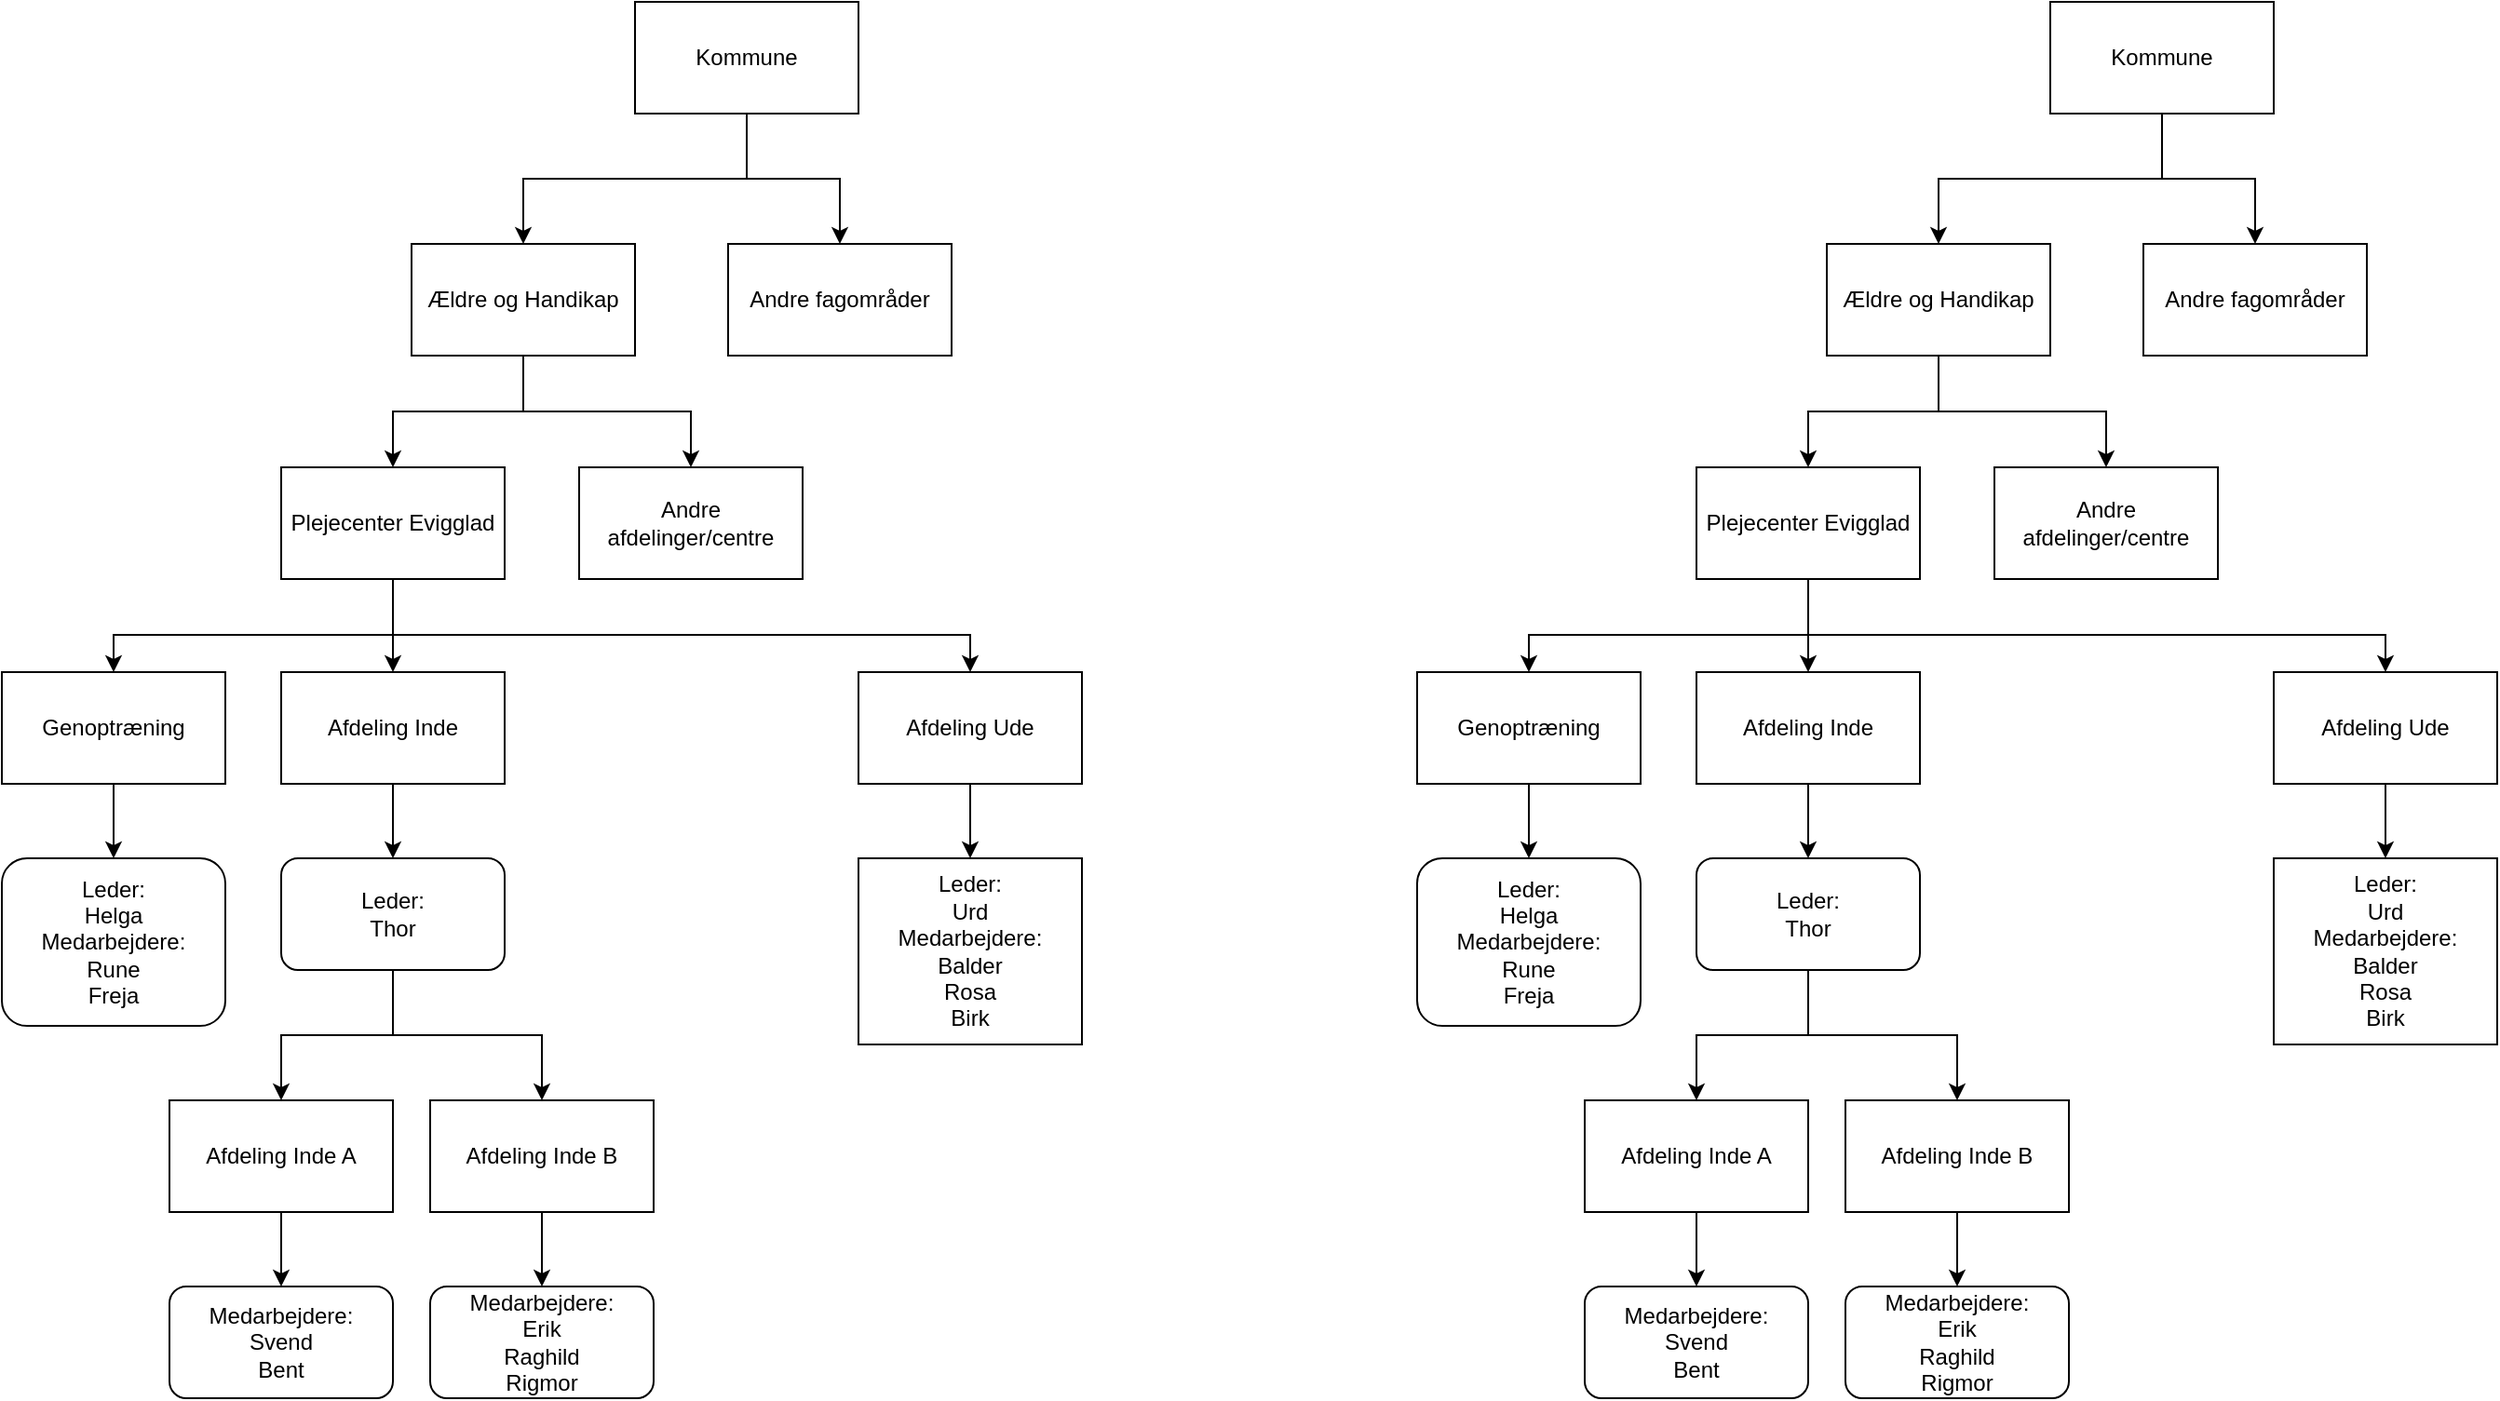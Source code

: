 <mxfile version="12.3.8" type="github" pages="1"><diagram id="IXref5agaDI1envroTZy" name="Page-1"><mxGraphModel dx="2249" dy="791" grid="1" gridSize="10" guides="1" tooltips="1" connect="1" arrows="1" fold="1" page="1" pageScale="1" pageWidth="827" pageHeight="1169" math="0" shadow="0"><root><mxCell id="0"/><mxCell id="1" parent="0"/><mxCell id="Wnkmwy8_kZ7854Y8tCjC-5" style="edgeStyle=orthogonalEdgeStyle;rounded=0;orthogonalLoop=1;jettySize=auto;html=1;entryX=0.5;entryY=0;entryDx=0;entryDy=0;" edge="1" parent="1" source="Wnkmwy8_kZ7854Y8tCjC-1" target="Wnkmwy8_kZ7854Y8tCjC-2"><mxGeometry relative="1" as="geometry"/></mxCell><mxCell id="Wnkmwy8_kZ7854Y8tCjC-6" style="edgeStyle=orthogonalEdgeStyle;rounded=0;orthogonalLoop=1;jettySize=auto;html=1;" edge="1" parent="1" source="Wnkmwy8_kZ7854Y8tCjC-1" target="Wnkmwy8_kZ7854Y8tCjC-4"><mxGeometry relative="1" as="geometry"/></mxCell><mxCell id="Wnkmwy8_kZ7854Y8tCjC-1" value="Kommune" style="rounded=0;whiteSpace=wrap;html=1;" vertex="1" parent="1"><mxGeometry x="240" y="100" width="120" height="60" as="geometry"/></mxCell><mxCell id="Wnkmwy8_kZ7854Y8tCjC-7" style="edgeStyle=orthogonalEdgeStyle;rounded=0;orthogonalLoop=1;jettySize=auto;html=1;" edge="1" parent="1" source="Wnkmwy8_kZ7854Y8tCjC-2" target="Wnkmwy8_kZ7854Y8tCjC-3"><mxGeometry relative="1" as="geometry"/></mxCell><mxCell id="Wnkmwy8_kZ7854Y8tCjC-9" style="edgeStyle=orthogonalEdgeStyle;rounded=0;orthogonalLoop=1;jettySize=auto;html=1;entryX=0.5;entryY=0;entryDx=0;entryDy=0;" edge="1" parent="1" source="Wnkmwy8_kZ7854Y8tCjC-2" target="Wnkmwy8_kZ7854Y8tCjC-8"><mxGeometry relative="1" as="geometry"/></mxCell><mxCell id="Wnkmwy8_kZ7854Y8tCjC-2" value="Ældre og Handikap" style="rounded=0;whiteSpace=wrap;html=1;" vertex="1" parent="1"><mxGeometry x="120" y="230" width="120" height="60" as="geometry"/></mxCell><mxCell id="Wnkmwy8_kZ7854Y8tCjC-14" style="edgeStyle=orthogonalEdgeStyle;rounded=0;orthogonalLoop=1;jettySize=auto;html=1;" edge="1" parent="1" source="Wnkmwy8_kZ7854Y8tCjC-3" target="Wnkmwy8_kZ7854Y8tCjC-10"><mxGeometry relative="1" as="geometry"><Array as="points"><mxPoint x="110" y="440"/><mxPoint x="-40" y="440"/></Array></mxGeometry></mxCell><mxCell id="Wnkmwy8_kZ7854Y8tCjC-15" style="edgeStyle=orthogonalEdgeStyle;rounded=0;orthogonalLoop=1;jettySize=auto;html=1;" edge="1" parent="1" source="Wnkmwy8_kZ7854Y8tCjC-3" target="Wnkmwy8_kZ7854Y8tCjC-12"><mxGeometry relative="1" as="geometry"><Array as="points"><mxPoint x="110" y="440"/><mxPoint x="420" y="440"/></Array></mxGeometry></mxCell><mxCell id="Wnkmwy8_kZ7854Y8tCjC-33" style="edgeStyle=orthogonalEdgeStyle;rounded=0;orthogonalLoop=1;jettySize=auto;html=1;entryX=0.5;entryY=0;entryDx=0;entryDy=0;" edge="1" parent="1" source="Wnkmwy8_kZ7854Y8tCjC-3" target="Wnkmwy8_kZ7854Y8tCjC-32"><mxGeometry relative="1" as="geometry"/></mxCell><mxCell id="Wnkmwy8_kZ7854Y8tCjC-3" value="Plejecenter Evigglad" style="rounded=0;whiteSpace=wrap;html=1;" vertex="1" parent="1"><mxGeometry x="50" y="350" width="120" height="60" as="geometry"/></mxCell><mxCell id="Wnkmwy8_kZ7854Y8tCjC-4" value="Andre fagområder" style="rounded=0;whiteSpace=wrap;html=1;" vertex="1" parent="1"><mxGeometry x="290" y="230" width="120" height="60" as="geometry"/></mxCell><mxCell id="Wnkmwy8_kZ7854Y8tCjC-8" value="Andre afdelinger/centre" style="rounded=0;whiteSpace=wrap;html=1;" vertex="1" parent="1"><mxGeometry x="210" y="350" width="120" height="60" as="geometry"/></mxCell><mxCell id="Wnkmwy8_kZ7854Y8tCjC-28" style="edgeStyle=orthogonalEdgeStyle;rounded=0;orthogonalLoop=1;jettySize=auto;html=1;" edge="1" parent="1" source="Wnkmwy8_kZ7854Y8tCjC-10" target="Wnkmwy8_kZ7854Y8tCjC-26"><mxGeometry relative="1" as="geometry"/></mxCell><mxCell id="Wnkmwy8_kZ7854Y8tCjC-10" value="Genoptræning" style="rounded=0;whiteSpace=wrap;html=1;" vertex="1" parent="1"><mxGeometry x="-100" y="460" width="120" height="60" as="geometry"/></mxCell><mxCell id="Wnkmwy8_kZ7854Y8tCjC-40" style="edgeStyle=orthogonalEdgeStyle;rounded=0;orthogonalLoop=1;jettySize=auto;html=1;entryX=0.5;entryY=0;entryDx=0;entryDy=0;" edge="1" parent="1" source="Wnkmwy8_kZ7854Y8tCjC-11" target="Wnkmwy8_kZ7854Y8tCjC-39"><mxGeometry relative="1" as="geometry"/></mxCell><mxCell id="Wnkmwy8_kZ7854Y8tCjC-11" value="Afdeling Inde A" style="rounded=0;whiteSpace=wrap;html=1;" vertex="1" parent="1"><mxGeometry x="-10" y="690" width="120" height="60" as="geometry"/></mxCell><mxCell id="Wnkmwy8_kZ7854Y8tCjC-38" style="edgeStyle=orthogonalEdgeStyle;rounded=0;orthogonalLoop=1;jettySize=auto;html=1;" edge="1" parent="1" source="Wnkmwy8_kZ7854Y8tCjC-12" target="Wnkmwy8_kZ7854Y8tCjC-29"><mxGeometry relative="1" as="geometry"/></mxCell><mxCell id="Wnkmwy8_kZ7854Y8tCjC-12" value="Afdeling Ude" style="rounded=0;whiteSpace=wrap;html=1;" vertex="1" parent="1"><mxGeometry x="360" y="460" width="120" height="60" as="geometry"/></mxCell><mxCell id="Wnkmwy8_kZ7854Y8tCjC-26" value="&lt;div&gt;Leder:&lt;/div&gt;&lt;div&gt;Helga&lt;/div&gt;&lt;div&gt;Medarbejdere:&lt;/div&gt;&lt;div&gt;Rune&lt;/div&gt;&lt;div&gt;Freja&lt;/div&gt;" style="rounded=1;whiteSpace=wrap;html=1;" vertex="1" parent="1"><mxGeometry x="-100" y="560" width="120" height="90" as="geometry"/></mxCell><mxCell id="Wnkmwy8_kZ7854Y8tCjC-29" value="&lt;div&gt;Leder:&lt;/div&gt;&lt;div&gt;Urd&lt;/div&gt;&lt;div&gt;Medarbejdere:&lt;/div&gt;&lt;div&gt;Balder&lt;/div&gt;&lt;div&gt;Rosa&lt;/div&gt;&lt;div&gt;Birk&lt;br&gt;&lt;/div&gt;" style="rounded=0;whiteSpace=wrap;html=1;" vertex="1" parent="1"><mxGeometry x="360" y="560" width="120" height="100" as="geometry"/></mxCell><mxCell id="Wnkmwy8_kZ7854Y8tCjC-43" style="edgeStyle=orthogonalEdgeStyle;rounded=0;orthogonalLoop=1;jettySize=auto;html=1;" edge="1" parent="1" source="Wnkmwy8_kZ7854Y8tCjC-31" target="Wnkmwy8_kZ7854Y8tCjC-41"><mxGeometry relative="1" as="geometry"/></mxCell><mxCell id="Wnkmwy8_kZ7854Y8tCjC-31" value="Afdeling Inde B" style="rounded=0;whiteSpace=wrap;html=1;" vertex="1" parent="1"><mxGeometry x="130" y="690" width="120" height="60" as="geometry"/></mxCell><mxCell id="Wnkmwy8_kZ7854Y8tCjC-35" style="edgeStyle=orthogonalEdgeStyle;rounded=0;orthogonalLoop=1;jettySize=auto;html=1;" edge="1" parent="1" source="Wnkmwy8_kZ7854Y8tCjC-32" target="Wnkmwy8_kZ7854Y8tCjC-34"><mxGeometry relative="1" as="geometry"/></mxCell><mxCell id="Wnkmwy8_kZ7854Y8tCjC-32" value="Afdeling Inde" style="rounded=0;whiteSpace=wrap;html=1;" vertex="1" parent="1"><mxGeometry x="50" y="460" width="120" height="60" as="geometry"/></mxCell><mxCell id="Wnkmwy8_kZ7854Y8tCjC-36" style="edgeStyle=orthogonalEdgeStyle;rounded=0;orthogonalLoop=1;jettySize=auto;html=1;" edge="1" parent="1" source="Wnkmwy8_kZ7854Y8tCjC-34" target="Wnkmwy8_kZ7854Y8tCjC-11"><mxGeometry relative="1" as="geometry"/></mxCell><mxCell id="Wnkmwy8_kZ7854Y8tCjC-37" style="edgeStyle=orthogonalEdgeStyle;rounded=0;orthogonalLoop=1;jettySize=auto;html=1;entryX=0.5;entryY=0;entryDx=0;entryDy=0;" edge="1" parent="1" source="Wnkmwy8_kZ7854Y8tCjC-34" target="Wnkmwy8_kZ7854Y8tCjC-31"><mxGeometry relative="1" as="geometry"/></mxCell><mxCell id="Wnkmwy8_kZ7854Y8tCjC-34" value="&lt;div&gt;Leder:&lt;/div&gt;&lt;div&gt;Thor&lt;br&gt;&lt;/div&gt;" style="rounded=1;whiteSpace=wrap;html=1;" vertex="1" parent="1"><mxGeometry x="50" y="560" width="120" height="60" as="geometry"/></mxCell><mxCell id="Wnkmwy8_kZ7854Y8tCjC-39" value="&lt;div&gt;Medarbejdere:&lt;/div&gt;&lt;div&gt;Svend&lt;/div&gt;&lt;div&gt;Bent&lt;/div&gt;" style="rounded=1;whiteSpace=wrap;html=1;" vertex="1" parent="1"><mxGeometry x="-10" y="790" width="120" height="60" as="geometry"/></mxCell><mxCell id="Wnkmwy8_kZ7854Y8tCjC-41" value="&lt;div&gt;Medarbejdere:&lt;/div&gt;&lt;div&gt;Erik&lt;/div&gt;&lt;div&gt;Raghild&lt;/div&gt;&lt;div&gt;Rigmor&lt;br&gt;&lt;/div&gt;" style="rounded=1;whiteSpace=wrap;html=1;" vertex="1" parent="1"><mxGeometry x="130" y="790" width="120" height="60" as="geometry"/></mxCell><mxCell id="Wnkmwy8_kZ7854Y8tCjC-44" style="edgeStyle=orthogonalEdgeStyle;rounded=0;orthogonalLoop=1;jettySize=auto;html=1;entryX=0.5;entryY=0;entryDx=0;entryDy=0;" edge="1" parent="1" source="Wnkmwy8_kZ7854Y8tCjC-46" target="Wnkmwy8_kZ7854Y8tCjC-49"><mxGeometry relative="1" as="geometry"/></mxCell><mxCell id="Wnkmwy8_kZ7854Y8tCjC-45" style="edgeStyle=orthogonalEdgeStyle;rounded=0;orthogonalLoop=1;jettySize=auto;html=1;" edge="1" parent="1" source="Wnkmwy8_kZ7854Y8tCjC-46" target="Wnkmwy8_kZ7854Y8tCjC-54"><mxGeometry relative="1" as="geometry"/></mxCell><mxCell id="Wnkmwy8_kZ7854Y8tCjC-46" value="Kommune" style="rounded=0;whiteSpace=wrap;html=1;" vertex="1" parent="1"><mxGeometry x="1000" y="100" width="120" height="60" as="geometry"/></mxCell><mxCell id="Wnkmwy8_kZ7854Y8tCjC-47" style="edgeStyle=orthogonalEdgeStyle;rounded=0;orthogonalLoop=1;jettySize=auto;html=1;" edge="1" parent="1" source="Wnkmwy8_kZ7854Y8tCjC-49" target="Wnkmwy8_kZ7854Y8tCjC-53"><mxGeometry relative="1" as="geometry"/></mxCell><mxCell id="Wnkmwy8_kZ7854Y8tCjC-48" style="edgeStyle=orthogonalEdgeStyle;rounded=0;orthogonalLoop=1;jettySize=auto;html=1;entryX=0.5;entryY=0;entryDx=0;entryDy=0;" edge="1" parent="1" source="Wnkmwy8_kZ7854Y8tCjC-49" target="Wnkmwy8_kZ7854Y8tCjC-55"><mxGeometry relative="1" as="geometry"/></mxCell><mxCell id="Wnkmwy8_kZ7854Y8tCjC-49" value="Ældre og Handikap" style="rounded=0;whiteSpace=wrap;html=1;" vertex="1" parent="1"><mxGeometry x="880" y="230" width="120" height="60" as="geometry"/></mxCell><mxCell id="Wnkmwy8_kZ7854Y8tCjC-50" style="edgeStyle=orthogonalEdgeStyle;rounded=0;orthogonalLoop=1;jettySize=auto;html=1;" edge="1" parent="1" source="Wnkmwy8_kZ7854Y8tCjC-53" target="Wnkmwy8_kZ7854Y8tCjC-57"><mxGeometry relative="1" as="geometry"><Array as="points"><mxPoint x="870" y="440"/><mxPoint x="720" y="440"/></Array></mxGeometry></mxCell><mxCell id="Wnkmwy8_kZ7854Y8tCjC-51" style="edgeStyle=orthogonalEdgeStyle;rounded=0;orthogonalLoop=1;jettySize=auto;html=1;" edge="1" parent="1" source="Wnkmwy8_kZ7854Y8tCjC-53" target="Wnkmwy8_kZ7854Y8tCjC-61"><mxGeometry relative="1" as="geometry"><Array as="points"><mxPoint x="870" y="440"/><mxPoint x="1180" y="440"/></Array></mxGeometry></mxCell><mxCell id="Wnkmwy8_kZ7854Y8tCjC-52" style="edgeStyle=orthogonalEdgeStyle;rounded=0;orthogonalLoop=1;jettySize=auto;html=1;entryX=0.5;entryY=0;entryDx=0;entryDy=0;" edge="1" parent="1" source="Wnkmwy8_kZ7854Y8tCjC-53" target="Wnkmwy8_kZ7854Y8tCjC-67"><mxGeometry relative="1" as="geometry"/></mxCell><mxCell id="Wnkmwy8_kZ7854Y8tCjC-53" value="Plejecenter Evigglad" style="rounded=0;whiteSpace=wrap;html=1;" vertex="1" parent="1"><mxGeometry x="810" y="350" width="120" height="60" as="geometry"/></mxCell><mxCell id="Wnkmwy8_kZ7854Y8tCjC-54" value="Andre fagområder" style="rounded=0;whiteSpace=wrap;html=1;" vertex="1" parent="1"><mxGeometry x="1050" y="230" width="120" height="60" as="geometry"/></mxCell><mxCell id="Wnkmwy8_kZ7854Y8tCjC-55" value="Andre afdelinger/centre" style="rounded=0;whiteSpace=wrap;html=1;" vertex="1" parent="1"><mxGeometry x="970" y="350" width="120" height="60" as="geometry"/></mxCell><mxCell id="Wnkmwy8_kZ7854Y8tCjC-56" style="edgeStyle=orthogonalEdgeStyle;rounded=0;orthogonalLoop=1;jettySize=auto;html=1;" edge="1" parent="1" source="Wnkmwy8_kZ7854Y8tCjC-57" target="Wnkmwy8_kZ7854Y8tCjC-62"><mxGeometry relative="1" as="geometry"/></mxCell><mxCell id="Wnkmwy8_kZ7854Y8tCjC-57" value="Genoptræning" style="rounded=0;whiteSpace=wrap;html=1;" vertex="1" parent="1"><mxGeometry x="660" y="460" width="120" height="60" as="geometry"/></mxCell><mxCell id="Wnkmwy8_kZ7854Y8tCjC-58" style="edgeStyle=orthogonalEdgeStyle;rounded=0;orthogonalLoop=1;jettySize=auto;html=1;entryX=0.5;entryY=0;entryDx=0;entryDy=0;" edge="1" parent="1" source="Wnkmwy8_kZ7854Y8tCjC-59" target="Wnkmwy8_kZ7854Y8tCjC-71"><mxGeometry relative="1" as="geometry"/></mxCell><mxCell id="Wnkmwy8_kZ7854Y8tCjC-59" value="Afdeling Inde A" style="rounded=0;whiteSpace=wrap;html=1;" vertex="1" parent="1"><mxGeometry x="750" y="690" width="120" height="60" as="geometry"/></mxCell><mxCell id="Wnkmwy8_kZ7854Y8tCjC-60" style="edgeStyle=orthogonalEdgeStyle;rounded=0;orthogonalLoop=1;jettySize=auto;html=1;" edge="1" parent="1" source="Wnkmwy8_kZ7854Y8tCjC-61" target="Wnkmwy8_kZ7854Y8tCjC-63"><mxGeometry relative="1" as="geometry"/></mxCell><mxCell id="Wnkmwy8_kZ7854Y8tCjC-61" value="Afdeling Ude" style="rounded=0;whiteSpace=wrap;html=1;" vertex="1" parent="1"><mxGeometry x="1120" y="460" width="120" height="60" as="geometry"/></mxCell><mxCell id="Wnkmwy8_kZ7854Y8tCjC-62" value="&lt;div&gt;Leder:&lt;/div&gt;&lt;div&gt;Helga&lt;/div&gt;&lt;div&gt;Medarbejdere:&lt;/div&gt;&lt;div&gt;Rune&lt;/div&gt;&lt;div&gt;Freja&lt;/div&gt;" style="rounded=1;whiteSpace=wrap;html=1;" vertex="1" parent="1"><mxGeometry x="660" y="560" width="120" height="90" as="geometry"/></mxCell><mxCell id="Wnkmwy8_kZ7854Y8tCjC-63" value="&lt;div&gt;Leder:&lt;/div&gt;&lt;div&gt;Urd&lt;/div&gt;&lt;div&gt;Medarbejdere:&lt;/div&gt;&lt;div&gt;Balder&lt;/div&gt;&lt;div&gt;Rosa&lt;/div&gt;&lt;div&gt;Birk&lt;br&gt;&lt;/div&gt;" style="rounded=0;whiteSpace=wrap;html=1;" vertex="1" parent="1"><mxGeometry x="1120" y="560" width="120" height="100" as="geometry"/></mxCell><mxCell id="Wnkmwy8_kZ7854Y8tCjC-64" style="edgeStyle=orthogonalEdgeStyle;rounded=0;orthogonalLoop=1;jettySize=auto;html=1;" edge="1" parent="1" source="Wnkmwy8_kZ7854Y8tCjC-65" target="Wnkmwy8_kZ7854Y8tCjC-72"><mxGeometry relative="1" as="geometry"/></mxCell><mxCell id="Wnkmwy8_kZ7854Y8tCjC-65" value="Afdeling Inde B" style="rounded=0;whiteSpace=wrap;html=1;" vertex="1" parent="1"><mxGeometry x="890" y="690" width="120" height="60" as="geometry"/></mxCell><mxCell id="Wnkmwy8_kZ7854Y8tCjC-66" style="edgeStyle=orthogonalEdgeStyle;rounded=0;orthogonalLoop=1;jettySize=auto;html=1;" edge="1" parent="1" source="Wnkmwy8_kZ7854Y8tCjC-67" target="Wnkmwy8_kZ7854Y8tCjC-70"><mxGeometry relative="1" as="geometry"/></mxCell><mxCell id="Wnkmwy8_kZ7854Y8tCjC-67" value="Afdeling Inde" style="rounded=0;whiteSpace=wrap;html=1;" vertex="1" parent="1"><mxGeometry x="810" y="460" width="120" height="60" as="geometry"/></mxCell><mxCell id="Wnkmwy8_kZ7854Y8tCjC-68" style="edgeStyle=orthogonalEdgeStyle;rounded=0;orthogonalLoop=1;jettySize=auto;html=1;" edge="1" parent="1" source="Wnkmwy8_kZ7854Y8tCjC-70" target="Wnkmwy8_kZ7854Y8tCjC-59"><mxGeometry relative="1" as="geometry"/></mxCell><mxCell id="Wnkmwy8_kZ7854Y8tCjC-69" style="edgeStyle=orthogonalEdgeStyle;rounded=0;orthogonalLoop=1;jettySize=auto;html=1;entryX=0.5;entryY=0;entryDx=0;entryDy=0;" edge="1" parent="1" source="Wnkmwy8_kZ7854Y8tCjC-70" target="Wnkmwy8_kZ7854Y8tCjC-65"><mxGeometry relative="1" as="geometry"/></mxCell><mxCell id="Wnkmwy8_kZ7854Y8tCjC-70" value="&lt;div&gt;Leder:&lt;/div&gt;&lt;div&gt;Thor&lt;br&gt;&lt;/div&gt;" style="rounded=1;whiteSpace=wrap;html=1;" vertex="1" parent="1"><mxGeometry x="810" y="560" width="120" height="60" as="geometry"/></mxCell><mxCell id="Wnkmwy8_kZ7854Y8tCjC-71" value="&lt;div&gt;Medarbejdere:&lt;/div&gt;&lt;div&gt;Svend&lt;/div&gt;&lt;div&gt;Bent&lt;/div&gt;" style="rounded=1;whiteSpace=wrap;html=1;" vertex="1" parent="1"><mxGeometry x="750" y="790" width="120" height="60" as="geometry"/></mxCell><mxCell id="Wnkmwy8_kZ7854Y8tCjC-72" value="&lt;div&gt;Medarbejdere:&lt;/div&gt;&lt;div&gt;Erik&lt;/div&gt;&lt;div&gt;Raghild&lt;/div&gt;&lt;div&gt;Rigmor&lt;br&gt;&lt;/div&gt;" style="rounded=1;whiteSpace=wrap;html=1;" vertex="1" parent="1"><mxGeometry x="890" y="790" width="120" height="60" as="geometry"/></mxCell></root></mxGraphModel></diagram></mxfile>